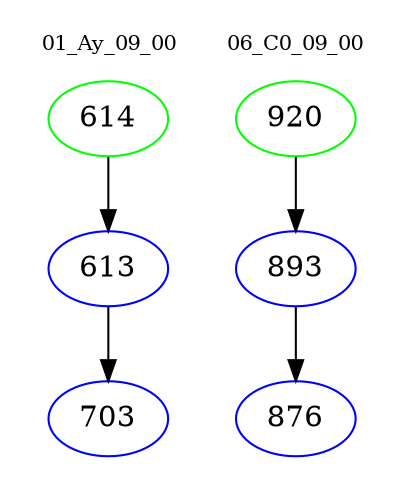 digraph{
subgraph cluster_0 {
color = white
label = "01_Ay_09_00";
fontsize=10;
T0_614 [label="614", color="green"]
T0_614 -> T0_613 [color="black"]
T0_613 [label="613", color="blue"]
T0_613 -> T0_703 [color="black"]
T0_703 [label="703", color="blue"]
}
subgraph cluster_1 {
color = white
label = "06_C0_09_00";
fontsize=10;
T1_920 [label="920", color="green"]
T1_920 -> T1_893 [color="black"]
T1_893 [label="893", color="blue"]
T1_893 -> T1_876 [color="black"]
T1_876 [label="876", color="blue"]
}
}
